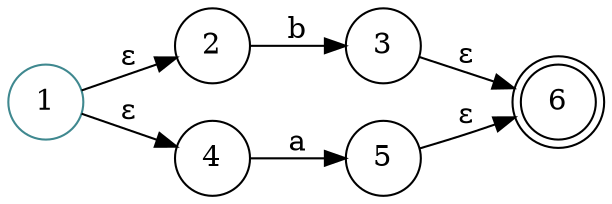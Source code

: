 digraph finite_state_machine {
	rankdir=LR size="8,5"
	node [shape=doublecircle]
	6
	node [shape=circle]
	1 [color="#3F888F"]
	1 -> 2 [label="ε"]
	1 -> 4 [label="ε"]
	4 -> 5 [label=a]
	5 -> 6 [label="ε"]
	2 -> 3 [label=b]
	3 -> 6 [label="ε"]
}
